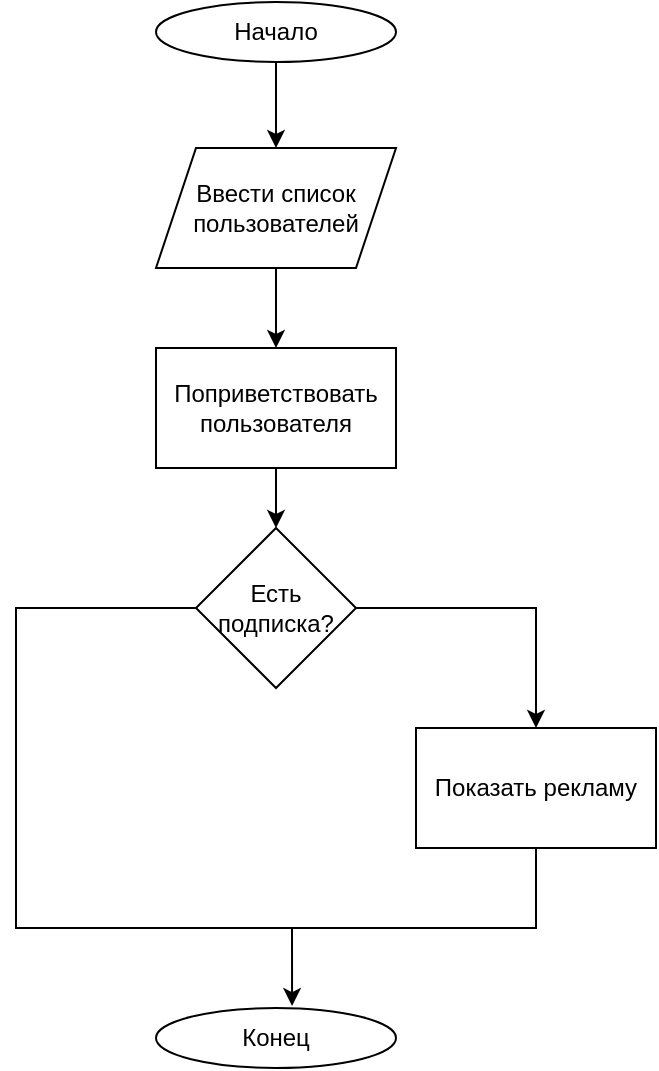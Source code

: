 <mxfile version="21.2.1" type="github">
  <diagram name="Page-1" id="74e2e168-ea6b-b213-b513-2b3c1d86103e">
    <mxGraphModel dx="1434" dy="764" grid="1" gridSize="10" guides="1" tooltips="1" connect="1" arrows="1" fold="1" page="1" pageScale="1" pageWidth="1100" pageHeight="850" background="none" math="0" shadow="0">
      <root>
        <mxCell id="0" />
        <mxCell id="1" parent="0" />
        <mxCell id="u2NoyVDMFFo2EpSreYgd-13" value="" style="edgeStyle=orthogonalEdgeStyle;rounded=0;orthogonalLoop=1;jettySize=auto;html=1;" edge="1" parent="1" source="u2NoyVDMFFo2EpSreYgd-2" target="u2NoyVDMFFo2EpSreYgd-3">
          <mxGeometry relative="1" as="geometry" />
        </mxCell>
        <mxCell id="u2NoyVDMFFo2EpSreYgd-2" value="Начало" style="ellipse;whiteSpace=wrap;html=1;" vertex="1" parent="1">
          <mxGeometry x="490" y="77" width="120" height="30" as="geometry" />
        </mxCell>
        <mxCell id="u2NoyVDMFFo2EpSreYgd-14" value="" style="edgeStyle=orthogonalEdgeStyle;rounded=0;orthogonalLoop=1;jettySize=auto;html=1;" edge="1" parent="1" source="u2NoyVDMFFo2EpSreYgd-3" target="u2NoyVDMFFo2EpSreYgd-6">
          <mxGeometry relative="1" as="geometry" />
        </mxCell>
        <mxCell id="u2NoyVDMFFo2EpSreYgd-3" value="Ввести список пользователей" style="shape=parallelogram;perimeter=parallelogramPerimeter;whiteSpace=wrap;html=1;fixedSize=1;" vertex="1" parent="1">
          <mxGeometry x="490" y="150" width="120" height="60" as="geometry" />
        </mxCell>
        <mxCell id="u2NoyVDMFFo2EpSreYgd-15" value="" style="edgeStyle=orthogonalEdgeStyle;rounded=0;orthogonalLoop=1;jettySize=auto;html=1;" edge="1" parent="1" source="u2NoyVDMFFo2EpSreYgd-6" target="u2NoyVDMFFo2EpSreYgd-8">
          <mxGeometry relative="1" as="geometry" />
        </mxCell>
        <mxCell id="u2NoyVDMFFo2EpSreYgd-6" value="Поприветствовать пользователя" style="rounded=0;whiteSpace=wrap;html=1;" vertex="1" parent="1">
          <mxGeometry x="490" y="250" width="120" height="60" as="geometry" />
        </mxCell>
        <mxCell id="u2NoyVDMFFo2EpSreYgd-12" value="" style="edgeStyle=orthogonalEdgeStyle;rounded=0;orthogonalLoop=1;jettySize=auto;html=1;" edge="1" parent="1" source="u2NoyVDMFFo2EpSreYgd-8" target="u2NoyVDMFFo2EpSreYgd-11">
          <mxGeometry relative="1" as="geometry" />
        </mxCell>
        <mxCell id="u2NoyVDMFFo2EpSreYgd-26" style="edgeStyle=orthogonalEdgeStyle;rounded=0;orthogonalLoop=1;jettySize=auto;html=1;exitX=0;exitY=0.5;exitDx=0;exitDy=0;entryX=0.567;entryY=-0.033;entryDx=0;entryDy=0;entryPerimeter=0;" edge="1" parent="1" source="u2NoyVDMFFo2EpSreYgd-8" target="u2NoyVDMFFo2EpSreYgd-19">
          <mxGeometry relative="1" as="geometry">
            <Array as="points">
              <mxPoint x="420" y="380" />
              <mxPoint x="420" y="540" />
              <mxPoint x="558" y="540" />
            </Array>
          </mxGeometry>
        </mxCell>
        <mxCell id="u2NoyVDMFFo2EpSreYgd-8" value="Есть подписка?" style="rhombus;whiteSpace=wrap;html=1;" vertex="1" parent="1">
          <mxGeometry x="510" y="340" width="80" height="80" as="geometry" />
        </mxCell>
        <mxCell id="u2NoyVDMFFo2EpSreYgd-11" value="Показать рекламу" style="whiteSpace=wrap;html=1;" vertex="1" parent="1">
          <mxGeometry x="620" y="440" width="120" height="60" as="geometry" />
        </mxCell>
        <mxCell id="u2NoyVDMFFo2EpSreYgd-19" value="Конец" style="ellipse;whiteSpace=wrap;html=1;" vertex="1" parent="1">
          <mxGeometry x="490" y="580" width="120" height="30" as="geometry" />
        </mxCell>
        <mxCell id="u2NoyVDMFFo2EpSreYgd-27" value="" style="endArrow=none;html=1;rounded=0;" edge="1" parent="1">
          <mxGeometry width="50" height="50" relative="1" as="geometry">
            <mxPoint x="550" y="540" as="sourcePoint" />
            <mxPoint x="680" y="500" as="targetPoint" />
            <Array as="points">
              <mxPoint x="680" y="540" />
            </Array>
          </mxGeometry>
        </mxCell>
      </root>
    </mxGraphModel>
  </diagram>
</mxfile>
